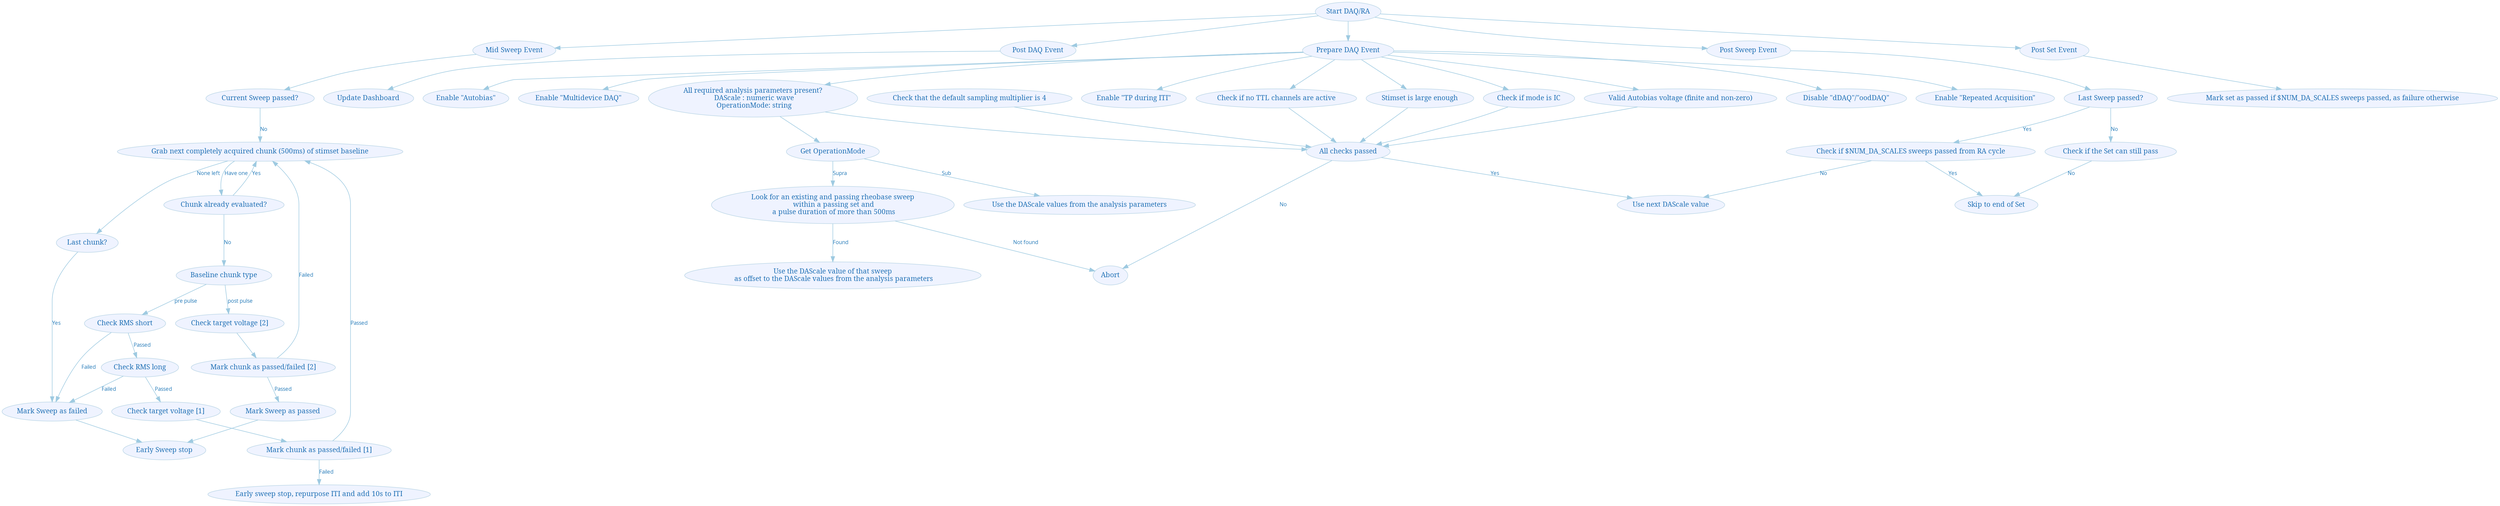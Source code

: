 digraph G {
    fontname="sans-serif";
    compound="true";
    ratio="0,01";
    center="true";
    penwidth="0.1";
    edge [comment="Wildcard edge",
          fontname="sans-serif",
          fontsize=10,
          colorscheme="blues3",
          color=2,
          fontcolor=3];
    node [fontname="serif",
          fontsize=13,
          fillcolor="1",
          colorscheme="blues4",
          color="2",
          fontcolor="4",
          style="filled"];
    "Start DAQ/RA";
    "Mid Sweep Event";
    "Start DAQ/RA" -> "Mid Sweep Event";
    "Post DAQ Event";
    "Start DAQ/RA" -> "Post DAQ Event";
    "Post DAQ Event" -> "Update Dashboard";
    "Prepare DAQ Event";
    "Start DAQ/RA" -> "Prepare DAQ Event";
    "Post Set Event";
    "Post Sweep Event";
    "Start DAQ/RA" -> "Post Set Event";
    "Start DAQ/RA" -> "Post Sweep Event";
    "Enable \"TP during ITI\"";
    "Enable \"Autobias\"";
    "Enable \"Multidevice DAQ\"";
    "Valid Autobias voltage (finite and non-zero)";
    "Disable \"dDAQ\"/\"oodDAQ\"";
    "Enable \"Repeated Acquisition\"";
    "Check if no TTL channels are active";
    "Check that the default sampling multiplier is 4";
    "Prepare DAQ Event" -> "Enable \"Autobias\"";
    "Prepare DAQ Event" -> "Enable \"TP during ITI\"";
    "Prepare DAQ Event" -> "Valid Autobias voltage (finite and non-zero)";
    "Prepare DAQ Event" -> "Enable \"Multidevice DAQ\"";
    "Prepare DAQ Event" -> "Disable \"dDAQ\"/\"oodDAQ\"";
    "Prepare DAQ Event" -> "Enable \"Repeated Acquisition\"";
    "Prepare DAQ Event" -> "Check if no TTL channels are active";
    "All checks passed";
    "Valid Autobias voltage (finite and non-zero)" -> "All checks passed";
    "Check if no TTL channels are active" -> "All checks passed";
    "Check that the default sampling multiplier is 4" -> "All checks passed";
    "Mark set as passed if $NUM_DA_SCALES sweeps passed, as failure otherwise";
    "Post Set Event" -> "Mark set as passed if $NUM_DA_SCALES sweeps passed, as failure otherwise";
    "Last Sweep passed?";
    "Check if $NUM_DA_SCALES sweeps passed from RA cycle";
    "Skip to end of Set";
    "Post Sweep Event" -> "Last Sweep passed?";
    "Last Sweep passed?" -> "Check if $NUM_DA_SCALES sweeps passed from RA cycle"  [label="Yes"];
    "Check if $NUM_DA_SCALES sweeps passed from RA cycle" -> "Skip to end of Set"  [label="Yes"];
    "Use next DAScale value";
    "Check if $NUM_DA_SCALES sweeps passed from RA cycle" -> "Use next DAScale value"  [label="No"];
    "Check if the Set can still pass";
    "Last Sweep passed?" -> "Check if the Set can still pass"  [label="No"];
    "Check if the Set can still pass" -> "Skip to end of Set"  [label="No"];
    "All checks passed" -> "Use next DAScale value"  [label="Yes"];
    "Abort";
    "All checks passed" -> "Abort"  [label="No"];
    "Current Sweep passed?";
    "Mid Sweep Event" -> "Current Sweep passed?";
    "Grab next completely acquired chunk (500ms) of stimset baseline";
    "Current Sweep passed?" -> "Grab next completely acquired chunk (500ms) of stimset baseline"  [label="No"];
    "Baseline chunk type";
    "Chunk already evaluated?";
    "Grab next completely acquired chunk (500ms) of stimset baseline" -> "Chunk already evaluated?"  [label="Have one"];
    "Grab next completely acquired chunk (500ms) of stimset baseline" -> "Last chunk?"  [label="None left"];
    "Last chunk?" -> "Mark Sweep as failed"  [label="Yes"];
    "Chunk already evaluated?" -> "Grab next completely acquired chunk (500ms) of stimset baseline"  [label="Yes"];
    "Chunk already evaluated?" -> "Baseline chunk type"  [label="No"];
    "Check RMS short";
    "Check RMS long";
    "Check target voltage [1]";
    "Check target voltage [2]";
    "Baseline chunk type" -> "Check RMS short"  [label="pre pulse"];
    "Check RMS short" -> "Check RMS long"  [label="Passed"];
    "Mark Sweep as passed";
    "Mark Sweep as failed";
    "Check RMS short" -> "Mark Sweep as failed"  [label="Failed"];
    "Check RMS long" -> "Mark Sweep as failed"  [label="Failed"];
    "Check RMS long" -> "Check target voltage [1]"  [label="Passed"];
    "Mark chunk as passed/failed [1]";
    "Check target voltage [1]" -> "Mark chunk as passed/failed [1]";
    "Mark chunk as passed/failed [1]" -> "Grab next completely acquired chunk (500ms) of stimset baseline"  [label="Passed"];
    "Early sweep stop, repurpose ITI and add 10s to ITI";
    "Mark chunk as passed/failed [1]" -> "Early sweep stop, repurpose ITI and add 10s to ITI"  [label="Failed"];
    "Baseline chunk type" -> "Check target voltage [2]"  [label="post pulse"];
    "Check target voltage [2]" -> "Mark chunk as passed/failed [2]";
    "Mark chunk as passed/failed [2]" -> "Grab next completely acquired chunk (500ms) of stimset baseline"  [label="Failed"];
    "Mark chunk as passed/failed [2]" -> "Mark Sweep as passed"  [label="Passed"];
    "Mark Sweep as passed" -> "Early Sweep stop";
    "Mark Sweep as failed" -> "Early Sweep stop";
    "Stimset is large enough";
    "Prepare DAQ Event" -> "Stimset is large enough";
    "Stimset is large enough" -> "All checks passed";
    "All required analysis parameters present?\n DAScale : numeric wave\n OperationMode: string";
    "Prepare DAQ Event" -> "All required analysis parameters present?\n DAScale : numeric wave\n OperationMode: string";
    "All required analysis parameters present?\n DAScale : numeric wave\n OperationMode: string" -> "All checks passed";
    "Get OperationMode";
    "All required analysis parameters present?\n DAScale : numeric wave\n OperationMode: string" -> "Get OperationMode";
    "Look for an existing and passing rheobase sweep\n within a passing set and\n a pulse duration of more than 500ms";
    "Get OperationMode" -> "Look for an existing and passing rheobase sweep\n within a passing set and\n a pulse duration of more than 500ms"  [label="Supra"];
    "Look for an existing and passing rheobase sweep\n within a passing set and\n a pulse duration of more than 500ms" -> "Abort"  [label="Not found"];
    "Use the DAScale value of that sweep\n as offset to the DAScale values from the analysis parameters";
    "Look for an existing and passing rheobase sweep\n within a passing set and\n a pulse duration of more than 500ms" -> "Use the DAScale value of that sweep\n as offset to the DAScale values from the analysis parameters"  [label="Found"];
    "Use the DAScale values from the analysis parameters";
    "Get OperationMode" -> "Use the DAScale values from the analysis parameters"  [label="Sub"];
    "Check if mode is IC";
    "Prepare DAQ Event" -> "Check if mode is IC";
    "Check if mode is IC" -> "All checks passed";
}
